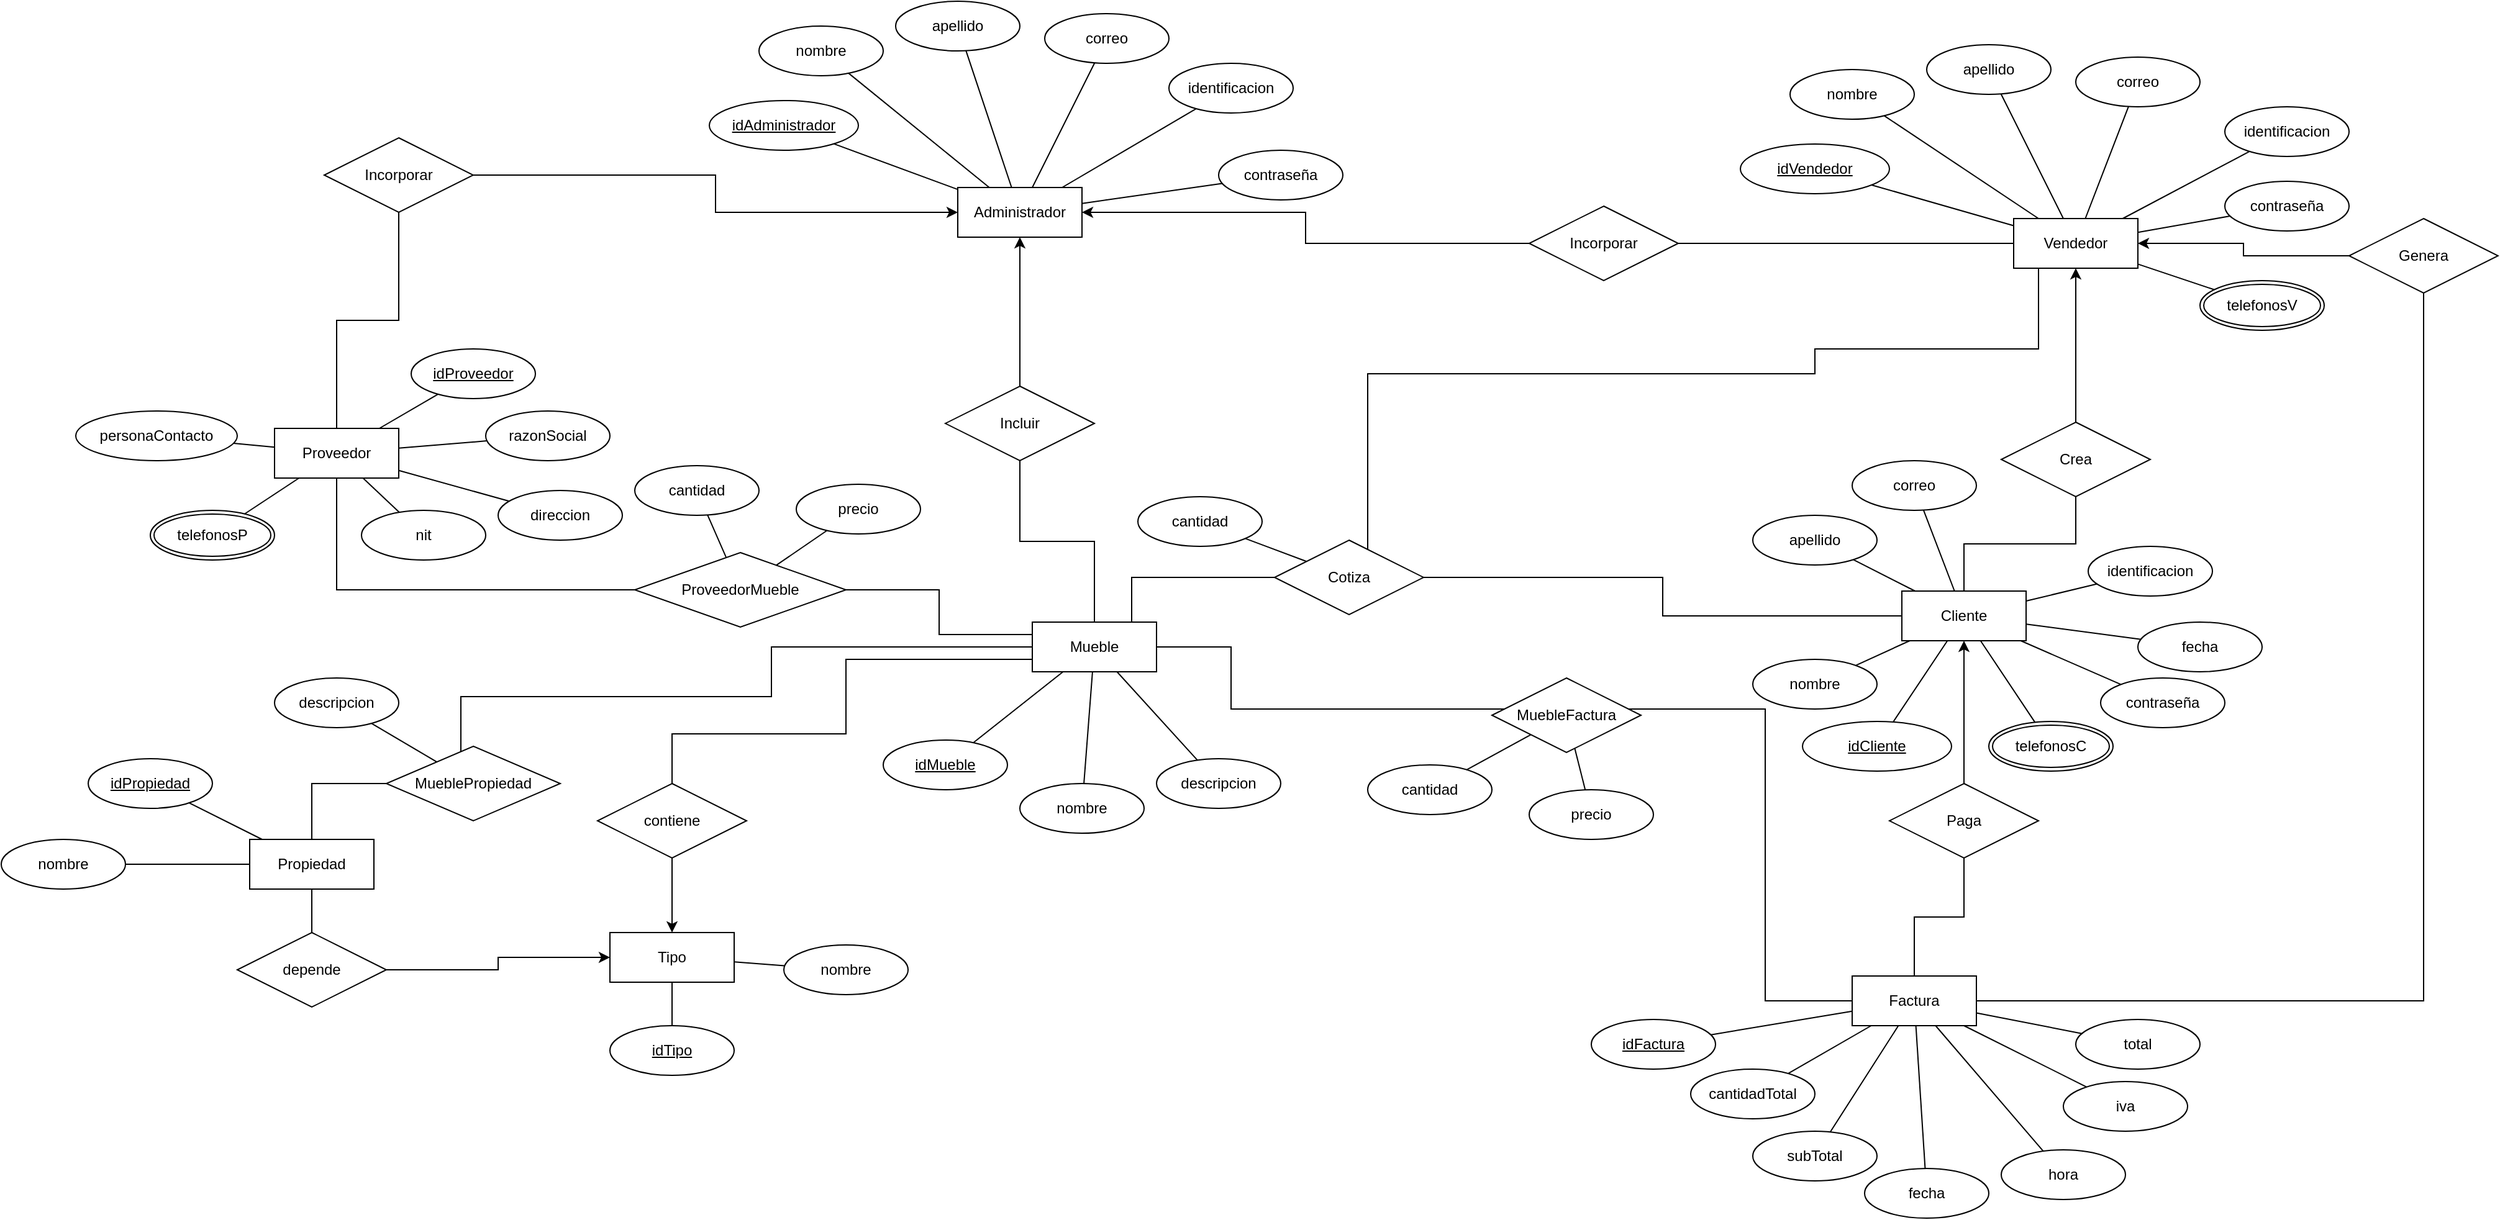 <mxfile version="25.0.1">
  <diagram name="Página-1" id="JgfcoHkllbrlLaRTd0Cl">
    <mxGraphModel dx="2205" dy="1508" grid="1" gridSize="10" guides="1" tooltips="1" connect="1" arrows="1" fold="1" page="1" pageScale="1" pageWidth="1100" pageHeight="850" math="0" shadow="0">
      <root>
        <mxCell id="0" />
        <mxCell id="1" parent="0" />
        <mxCell id="_KpGgJKSNvv7z9f8apKj-1" value="Proveedor" style="whiteSpace=wrap;html=1;align=center;" parent="1" vertex="1">
          <mxGeometry x="-820" y="-466" width="100" height="40" as="geometry" />
        </mxCell>
        <mxCell id="_KpGgJKSNvv7z9f8apKj-11" style="edgeStyle=orthogonalEdgeStyle;rounded=0;orthogonalLoop=1;jettySize=auto;html=1;" parent="1" source="_KpGgJKSNvv7z9f8apKj-2" target="_KpGgJKSNvv7z9f8apKj-5" edge="1">
          <mxGeometry relative="1" as="geometry" />
        </mxCell>
        <mxCell id="_KpGgJKSNvv7z9f8apKj-2" value="Incluir" style="shape=rhombus;perimeter=rhombusPerimeter;whiteSpace=wrap;html=1;align=center;" parent="1" vertex="1">
          <mxGeometry x="-280" y="-500" width="120" height="60" as="geometry" />
        </mxCell>
        <mxCell id="_KpGgJKSNvv7z9f8apKj-10" style="edgeStyle=orthogonalEdgeStyle;rounded=0;orthogonalLoop=1;jettySize=auto;html=1;endArrow=none;endFill=0;" parent="1" source="_KpGgJKSNvv7z9f8apKj-3" target="_KpGgJKSNvv7z9f8apKj-2" edge="1">
          <mxGeometry relative="1" as="geometry" />
        </mxCell>
        <mxCell id="_KpGgJKSNvv7z9f8apKj-13" style="edgeStyle=orthogonalEdgeStyle;rounded=0;orthogonalLoop=1;jettySize=auto;html=1;endArrow=none;endFill=0;" parent="1" source="_KpGgJKSNvv7z9f8apKj-3" target="_KpGgJKSNvv7z9f8apKj-6" edge="1">
          <mxGeometry relative="1" as="geometry">
            <Array as="points">
              <mxPoint x="-420" y="-290" />
              <mxPoint x="-420" y="-250" />
              <mxPoint x="-670" y="-250" />
            </Array>
          </mxGeometry>
        </mxCell>
        <mxCell id="_KpGgJKSNvv7z9f8apKj-17" style="edgeStyle=orthogonalEdgeStyle;rounded=0;orthogonalLoop=1;jettySize=auto;html=1;endArrow=none;endFill=0;" parent="1" source="_KpGgJKSNvv7z9f8apKj-3" target="_KpGgJKSNvv7z9f8apKj-16" edge="1">
          <mxGeometry relative="1" as="geometry">
            <Array as="points">
              <mxPoint x="-50" y="-290" />
              <mxPoint x="-50" y="-240" />
            </Array>
          </mxGeometry>
        </mxCell>
        <mxCell id="_KpGgJKSNvv7z9f8apKj-30" style="edgeStyle=orthogonalEdgeStyle;rounded=0;orthogonalLoop=1;jettySize=auto;html=1;endArrow=none;endFill=0;" parent="1" source="_KpGgJKSNvv7z9f8apKj-3" target="_KpGgJKSNvv7z9f8apKj-29" edge="1">
          <mxGeometry relative="1" as="geometry">
            <Array as="points">
              <mxPoint x="-130" y="-346" />
            </Array>
          </mxGeometry>
        </mxCell>
        <mxCell id="_KpGgJKSNvv7z9f8apKj-48" style="edgeStyle=orthogonalEdgeStyle;rounded=0;orthogonalLoop=1;jettySize=auto;html=1;entryX=0.5;entryY=0;entryDx=0;entryDy=0;startArrow=none;startFill=0;endArrow=none;endFill=0;" parent="1" source="_KpGgJKSNvv7z9f8apKj-3" target="_KpGgJKSNvv7z9f8apKj-46" edge="1">
          <mxGeometry relative="1" as="geometry">
            <Array as="points">
              <mxPoint x="-360" y="-280" />
              <mxPoint x="-360" y="-220" />
              <mxPoint x="-500" y="-220" />
            </Array>
          </mxGeometry>
        </mxCell>
        <mxCell id="_KpGgJKSNvv7z9f8apKj-3" value="Mueble" style="whiteSpace=wrap;html=1;align=center;" parent="1" vertex="1">
          <mxGeometry x="-210" y="-310" width="100" height="40" as="geometry" />
        </mxCell>
        <mxCell id="_KpGgJKSNvv7z9f8apKj-8" style="edgeStyle=orthogonalEdgeStyle;rounded=0;orthogonalLoop=1;jettySize=auto;html=1;endArrow=none;endFill=0;" parent="1" source="_KpGgJKSNvv7z9f8apKj-4" target="_KpGgJKSNvv7z9f8apKj-1" edge="1">
          <mxGeometry relative="1" as="geometry" />
        </mxCell>
        <mxCell id="_KpGgJKSNvv7z9f8apKj-9" style="edgeStyle=orthogonalEdgeStyle;rounded=0;orthogonalLoop=1;jettySize=auto;html=1;endArrow=none;endFill=0;" parent="1" source="_KpGgJKSNvv7z9f8apKj-4" target="_KpGgJKSNvv7z9f8apKj-3" edge="1">
          <mxGeometry relative="1" as="geometry">
            <Array as="points">
              <mxPoint x="-285" y="-336" />
              <mxPoint x="-285" y="-300" />
            </Array>
          </mxGeometry>
        </mxCell>
        <mxCell id="_KpGgJKSNvv7z9f8apKj-4" value="ProveedorMueble" style="shape=rhombus;perimeter=rhombusPerimeter;whiteSpace=wrap;html=1;align=center;" parent="1" vertex="1">
          <mxGeometry x="-530" y="-366" width="170" height="60" as="geometry" />
        </mxCell>
        <mxCell id="_KpGgJKSNvv7z9f8apKj-24" style="edgeStyle=orthogonalEdgeStyle;rounded=0;orthogonalLoop=1;jettySize=auto;html=1;endArrow=none;endFill=0;startArrow=classic;startFill=1;" parent="1" source="_KpGgJKSNvv7z9f8apKj-5" target="_KpGgJKSNvv7z9f8apKj-23" edge="1">
          <mxGeometry relative="1" as="geometry" />
        </mxCell>
        <mxCell id="_KpGgJKSNvv7z9f8apKj-27" style="edgeStyle=orthogonalEdgeStyle;rounded=0;orthogonalLoop=1;jettySize=auto;html=1;endArrow=none;endFill=0;startArrow=classic;startFill=1;" parent="1" source="_KpGgJKSNvv7z9f8apKj-5" target="_KpGgJKSNvv7z9f8apKj-26" edge="1">
          <mxGeometry relative="1" as="geometry" />
        </mxCell>
        <mxCell id="_KpGgJKSNvv7z9f8apKj-5" value="Administrador" style="whiteSpace=wrap;html=1;align=center;" parent="1" vertex="1">
          <mxGeometry x="-270" y="-660" width="100" height="40" as="geometry" />
        </mxCell>
        <mxCell id="_KpGgJKSNvv7z9f8apKj-14" style="edgeStyle=orthogonalEdgeStyle;rounded=0;orthogonalLoop=1;jettySize=auto;html=1;endArrow=none;endFill=0;" parent="1" source="_KpGgJKSNvv7z9f8apKj-6" target="_KpGgJKSNvv7z9f8apKj-7" edge="1">
          <mxGeometry relative="1" as="geometry" />
        </mxCell>
        <mxCell id="_KpGgJKSNvv7z9f8apKj-6" value="MueblePropiedad" style="shape=rhombus;perimeter=rhombusPerimeter;whiteSpace=wrap;html=1;align=center;" parent="1" vertex="1">
          <mxGeometry x="-730" y="-210" width="140" height="60" as="geometry" />
        </mxCell>
        <mxCell id="_KpGgJKSNvv7z9f8apKj-51" style="edgeStyle=orthogonalEdgeStyle;rounded=0;orthogonalLoop=1;jettySize=auto;html=1;endArrow=none;endFill=0;" parent="1" source="_KpGgJKSNvv7z9f8apKj-7" target="_KpGgJKSNvv7z9f8apKj-50" edge="1">
          <mxGeometry relative="1" as="geometry" />
        </mxCell>
        <mxCell id="_KpGgJKSNvv7z9f8apKj-7" value="Propiedad" style="whiteSpace=wrap;html=1;align=center;" parent="1" vertex="1">
          <mxGeometry x="-840" y="-135" width="100" height="40" as="geometry" />
        </mxCell>
        <mxCell id="_KpGgJKSNvv7z9f8apKj-18" style="edgeStyle=orthogonalEdgeStyle;rounded=0;orthogonalLoop=1;jettySize=auto;html=1;endArrow=none;endFill=0;" parent="1" source="_KpGgJKSNvv7z9f8apKj-15" target="_KpGgJKSNvv7z9f8apKj-16" edge="1">
          <mxGeometry relative="1" as="geometry">
            <Array as="points">
              <mxPoint x="380" y="-5" />
              <mxPoint x="380" y="-240" />
            </Array>
          </mxGeometry>
        </mxCell>
        <mxCell id="_KpGgJKSNvv7z9f8apKj-36" style="edgeStyle=orthogonalEdgeStyle;rounded=0;orthogonalLoop=1;jettySize=auto;html=1;endArrow=none;endFill=0;" parent="1" source="_KpGgJKSNvv7z9f8apKj-15" target="_KpGgJKSNvv7z9f8apKj-32" edge="1">
          <mxGeometry relative="1" as="geometry" />
        </mxCell>
        <mxCell id="_KpGgJKSNvv7z9f8apKj-44" style="edgeStyle=orthogonalEdgeStyle;rounded=0;orthogonalLoop=1;jettySize=auto;html=1;endArrow=none;endFill=0;" parent="1" source="_KpGgJKSNvv7z9f8apKj-15" target="_KpGgJKSNvv7z9f8apKj-43" edge="1">
          <mxGeometry relative="1" as="geometry">
            <Array as="points" />
          </mxGeometry>
        </mxCell>
        <mxCell id="_KpGgJKSNvv7z9f8apKj-15" value="Factura" style="whiteSpace=wrap;html=1;align=center;" parent="1" vertex="1">
          <mxGeometry x="450" y="-25" width="100" height="40" as="geometry" />
        </mxCell>
        <mxCell id="_KpGgJKSNvv7z9f8apKj-16" value="MuebleFactura" style="shape=rhombus;perimeter=rhombusPerimeter;whiteSpace=wrap;html=1;align=center;" parent="1" vertex="1">
          <mxGeometry x="160" y="-265" width="120" height="60" as="geometry" />
        </mxCell>
        <mxCell id="_KpGgJKSNvv7z9f8apKj-31" style="edgeStyle=orthogonalEdgeStyle;rounded=0;orthogonalLoop=1;jettySize=auto;html=1;endArrow=none;endFill=0;" parent="1" source="_KpGgJKSNvv7z9f8apKj-20" target="_KpGgJKSNvv7z9f8apKj-29" edge="1">
          <mxGeometry relative="1" as="geometry">
            <Array as="points">
              <mxPoint x="600" y="-530" />
              <mxPoint x="420" y="-530" />
              <mxPoint x="420" y="-510" />
              <mxPoint x="60" y="-510" />
            </Array>
          </mxGeometry>
        </mxCell>
        <mxCell id="_KpGgJKSNvv7z9f8apKj-20" value="Vendedor" style="whiteSpace=wrap;html=1;align=center;" parent="1" vertex="1">
          <mxGeometry x="580" y="-635" width="100" height="40" as="geometry" />
        </mxCell>
        <mxCell id="_KpGgJKSNvv7z9f8apKj-25" style="edgeStyle=orthogonalEdgeStyle;rounded=0;orthogonalLoop=1;jettySize=auto;html=1;endArrow=none;endFill=0;" parent="1" source="_KpGgJKSNvv7z9f8apKj-23" target="_KpGgJKSNvv7z9f8apKj-20" edge="1">
          <mxGeometry relative="1" as="geometry" />
        </mxCell>
        <mxCell id="_KpGgJKSNvv7z9f8apKj-23" value="Incorporar" style="shape=rhombus;perimeter=rhombusPerimeter;whiteSpace=wrap;html=1;align=center;" parent="1" vertex="1">
          <mxGeometry x="190" y="-645" width="120" height="60" as="geometry" />
        </mxCell>
        <mxCell id="_KpGgJKSNvv7z9f8apKj-28" style="edgeStyle=orthogonalEdgeStyle;rounded=0;orthogonalLoop=1;jettySize=auto;html=1;endArrow=none;endFill=0;" parent="1" source="_KpGgJKSNvv7z9f8apKj-26" target="_KpGgJKSNvv7z9f8apKj-1" edge="1">
          <mxGeometry relative="1" as="geometry" />
        </mxCell>
        <mxCell id="_KpGgJKSNvv7z9f8apKj-26" value="Incorporar" style="shape=rhombus;perimeter=rhombusPerimeter;whiteSpace=wrap;html=1;align=center;" parent="1" vertex="1">
          <mxGeometry x="-780" y="-700" width="120" height="60" as="geometry" />
        </mxCell>
        <mxCell id="_KpGgJKSNvv7z9f8apKj-29" value="Cotiza" style="shape=rhombus;perimeter=rhombusPerimeter;whiteSpace=wrap;html=1;align=center;" parent="1" vertex="1">
          <mxGeometry x="-15" y="-376" width="120" height="60" as="geometry" />
        </mxCell>
        <mxCell id="_KpGgJKSNvv7z9f8apKj-37" style="edgeStyle=orthogonalEdgeStyle;rounded=0;orthogonalLoop=1;jettySize=auto;html=1;entryX=1;entryY=0.5;entryDx=0;entryDy=0;" parent="1" source="_KpGgJKSNvv7z9f8apKj-32" target="_KpGgJKSNvv7z9f8apKj-20" edge="1">
          <mxGeometry relative="1" as="geometry" />
        </mxCell>
        <mxCell id="_KpGgJKSNvv7z9f8apKj-32" value="Genera" style="shape=rhombus;perimeter=rhombusPerimeter;whiteSpace=wrap;html=1;align=center;" parent="1" vertex="1">
          <mxGeometry x="850" y="-635" width="120" height="60" as="geometry" />
        </mxCell>
        <mxCell id="_KpGgJKSNvv7z9f8apKj-41" style="edgeStyle=orthogonalEdgeStyle;rounded=0;orthogonalLoop=1;jettySize=auto;html=1;endArrow=none;endFill=0;" parent="1" source="_KpGgJKSNvv7z9f8apKj-39" target="_KpGgJKSNvv7z9f8apKj-29" edge="1">
          <mxGeometry relative="1" as="geometry" />
        </mxCell>
        <mxCell id="JJ8YhjsWPTSIbALbQLkV-4" style="edgeStyle=orthogonalEdgeStyle;rounded=0;orthogonalLoop=1;jettySize=auto;html=1;endArrow=none;endFill=0;" parent="1" source="_KpGgJKSNvv7z9f8apKj-39" target="JJ8YhjsWPTSIbALbQLkV-3" edge="1">
          <mxGeometry relative="1" as="geometry" />
        </mxCell>
        <mxCell id="_KpGgJKSNvv7z9f8apKj-39" value="Cliente" style="whiteSpace=wrap;html=1;align=center;" parent="1" vertex="1">
          <mxGeometry x="490" y="-335" width="100" height="40" as="geometry" />
        </mxCell>
        <mxCell id="_KpGgJKSNvv7z9f8apKj-45" style="edgeStyle=orthogonalEdgeStyle;rounded=0;orthogonalLoop=1;jettySize=auto;html=1;" parent="1" source="_KpGgJKSNvv7z9f8apKj-43" target="_KpGgJKSNvv7z9f8apKj-39" edge="1">
          <mxGeometry relative="1" as="geometry" />
        </mxCell>
        <mxCell id="_KpGgJKSNvv7z9f8apKj-43" value="Paga" style="shape=rhombus;perimeter=rhombusPerimeter;whiteSpace=wrap;html=1;align=center;" parent="1" vertex="1">
          <mxGeometry x="480" y="-180" width="120" height="60" as="geometry" />
        </mxCell>
        <mxCell id="_KpGgJKSNvv7z9f8apKj-49" style="edgeStyle=orthogonalEdgeStyle;rounded=0;orthogonalLoop=1;jettySize=auto;html=1;endArrow=classic;endFill=1;startArrow=none;startFill=0;" parent="1" source="_KpGgJKSNvv7z9f8apKj-46" target="_KpGgJKSNvv7z9f8apKj-47" edge="1">
          <mxGeometry relative="1" as="geometry" />
        </mxCell>
        <mxCell id="_KpGgJKSNvv7z9f8apKj-46" value="contiene" style="shape=rhombus;perimeter=rhombusPerimeter;whiteSpace=wrap;html=1;align=center;" parent="1" vertex="1">
          <mxGeometry x="-560" y="-180" width="120" height="60" as="geometry" />
        </mxCell>
        <mxCell id="_KpGgJKSNvv7z9f8apKj-47" value="Tipo" style="whiteSpace=wrap;html=1;align=center;" parent="1" vertex="1">
          <mxGeometry x="-550" y="-60" width="100" height="40" as="geometry" />
        </mxCell>
        <mxCell id="_KpGgJKSNvv7z9f8apKj-52" style="edgeStyle=orthogonalEdgeStyle;rounded=0;orthogonalLoop=1;jettySize=auto;html=1;" parent="1" source="_KpGgJKSNvv7z9f8apKj-50" target="_KpGgJKSNvv7z9f8apKj-47" edge="1">
          <mxGeometry relative="1" as="geometry" />
        </mxCell>
        <mxCell id="_KpGgJKSNvv7z9f8apKj-50" value="depende" style="shape=rhombus;perimeter=rhombusPerimeter;whiteSpace=wrap;html=1;align=center;" parent="1" vertex="1">
          <mxGeometry x="-850" y="-60" width="120" height="60" as="geometry" />
        </mxCell>
        <mxCell id="_KpGgJKSNvv7z9f8apKj-62" value="personaContacto" style="ellipse;whiteSpace=wrap;html=1;align=center;" parent="1" vertex="1">
          <mxGeometry x="-980" y="-480" width="130" height="40" as="geometry" />
        </mxCell>
        <mxCell id="_KpGgJKSNvv7z9f8apKj-69" value="idProveedor" style="ellipse;whiteSpace=wrap;html=1;align=center;fontStyle=4;" parent="1" vertex="1">
          <mxGeometry x="-710" y="-530" width="100" height="40" as="geometry" />
        </mxCell>
        <mxCell id="_KpGgJKSNvv7z9f8apKj-70" value="" style="endArrow=none;html=1;rounded=0;" parent="1" source="_KpGgJKSNvv7z9f8apKj-1" target="_KpGgJKSNvv7z9f8apKj-69" edge="1">
          <mxGeometry relative="1" as="geometry">
            <mxPoint x="-1068" y="-501" as="sourcePoint" />
            <mxPoint x="-1111" y="-456" as="targetPoint" />
          </mxGeometry>
        </mxCell>
        <mxCell id="_KpGgJKSNvv7z9f8apKj-71" value="razonSocial" style="ellipse;whiteSpace=wrap;html=1;align=center;" parent="1" vertex="1">
          <mxGeometry x="-650" y="-480" width="100" height="40" as="geometry" />
        </mxCell>
        <mxCell id="_KpGgJKSNvv7z9f8apKj-72" value="" style="endArrow=none;html=1;rounded=0;" parent="1" source="_KpGgJKSNvv7z9f8apKj-1" target="_KpGgJKSNvv7z9f8apKj-71" edge="1">
          <mxGeometry relative="1" as="geometry">
            <mxPoint x="-726" y="-456" as="sourcePoint" />
            <mxPoint x="-678" y="-484" as="targetPoint" />
          </mxGeometry>
        </mxCell>
        <mxCell id="_KpGgJKSNvv7z9f8apKj-73" value="&lt;div&gt;nit&lt;/div&gt;" style="ellipse;whiteSpace=wrap;html=1;align=center;" parent="1" vertex="1">
          <mxGeometry x="-750" y="-400" width="100" height="40" as="geometry" />
        </mxCell>
        <mxCell id="_KpGgJKSNvv7z9f8apKj-74" value="" style="endArrow=none;html=1;rounded=0;" parent="1" source="_KpGgJKSNvv7z9f8apKj-1" target="_KpGgJKSNvv7z9f8apKj-73" edge="1">
          <mxGeometry relative="1" as="geometry">
            <mxPoint x="-710" y="-440" as="sourcePoint" />
            <mxPoint x="-639" y="-446" as="targetPoint" />
          </mxGeometry>
        </mxCell>
        <mxCell id="_KpGgJKSNvv7z9f8apKj-75" value="direccion" style="ellipse;whiteSpace=wrap;html=1;align=center;" parent="1" vertex="1">
          <mxGeometry x="-640" y="-416" width="100" height="40" as="geometry" />
        </mxCell>
        <mxCell id="_KpGgJKSNvv7z9f8apKj-76" value="" style="endArrow=none;html=1;rounded=0;" parent="1" source="_KpGgJKSNvv7z9f8apKj-1" target="_KpGgJKSNvv7z9f8apKj-75" edge="1">
          <mxGeometry relative="1" as="geometry">
            <mxPoint x="-710" y="-440" as="sourcePoint" />
            <mxPoint x="-639" y="-446" as="targetPoint" />
          </mxGeometry>
        </mxCell>
        <mxCell id="_KpGgJKSNvv7z9f8apKj-78" value="" style="endArrow=none;html=1;rounded=0;" parent="1" source="_KpGgJKSNvv7z9f8apKj-1" target="JJ8YhjsWPTSIbALbQLkV-11" edge="1">
          <mxGeometry relative="1" as="geometry">
            <mxPoint x="-809" y="-416" as="sourcePoint" />
            <mxPoint x="-845.567" y="-398.396" as="targetPoint" />
          </mxGeometry>
        </mxCell>
        <mxCell id="_KpGgJKSNvv7z9f8apKj-80" value="idAdministrador" style="ellipse;whiteSpace=wrap;html=1;align=center;fontStyle=4;" parent="1" vertex="1">
          <mxGeometry x="-470" y="-730" width="120" height="40" as="geometry" />
        </mxCell>
        <mxCell id="_KpGgJKSNvv7z9f8apKj-81" value="" style="endArrow=none;html=1;rounded=0;" parent="1" source="_KpGgJKSNvv7z9f8apKj-5" target="_KpGgJKSNvv7z9f8apKj-80" edge="1">
          <mxGeometry relative="1" as="geometry">
            <mxPoint x="-210" y="-682" as="sourcePoint" />
            <mxPoint x="-162" y="-710" as="targetPoint" />
          </mxGeometry>
        </mxCell>
        <mxCell id="_KpGgJKSNvv7z9f8apKj-82" value="&lt;div&gt;nombre&lt;/div&gt;" style="ellipse;whiteSpace=wrap;html=1;align=center;" parent="1" vertex="1">
          <mxGeometry x="-430" y="-790" width="100" height="40" as="geometry" />
        </mxCell>
        <mxCell id="_KpGgJKSNvv7z9f8apKj-83" value="apellido" style="ellipse;whiteSpace=wrap;html=1;align=center;" parent="1" vertex="1">
          <mxGeometry x="-320" y="-810" width="100" height="40" as="geometry" />
        </mxCell>
        <mxCell id="_KpGgJKSNvv7z9f8apKj-84" value="correo" style="ellipse;whiteSpace=wrap;html=1;align=center;" parent="1" vertex="1">
          <mxGeometry x="-200" y="-800" width="100" height="40" as="geometry" />
        </mxCell>
        <mxCell id="_KpGgJKSNvv7z9f8apKj-85" value="contraseña" style="ellipse;whiteSpace=wrap;html=1;align=center;" parent="1" vertex="1">
          <mxGeometry x="-60" y="-690" width="100" height="40" as="geometry" />
        </mxCell>
        <mxCell id="_KpGgJKSNvv7z9f8apKj-86" value="" style="endArrow=none;html=1;rounded=0;" parent="1" source="_KpGgJKSNvv7z9f8apKj-5" target="_KpGgJKSNvv7z9f8apKj-82" edge="1">
          <mxGeometry relative="1" as="geometry">
            <mxPoint x="-260" y="-643" as="sourcePoint" />
            <mxPoint x="-313" y="-658" as="targetPoint" />
          </mxGeometry>
        </mxCell>
        <mxCell id="_KpGgJKSNvv7z9f8apKj-87" value="" style="endArrow=none;html=1;rounded=0;" parent="1" source="_KpGgJKSNvv7z9f8apKj-5" target="_KpGgJKSNvv7z9f8apKj-83" edge="1">
          <mxGeometry relative="1" as="geometry">
            <mxPoint x="-234" y="-650" as="sourcePoint" />
            <mxPoint x="-308" y="-712" as="targetPoint" />
          </mxGeometry>
        </mxCell>
        <mxCell id="_KpGgJKSNvv7z9f8apKj-88" value="" style="endArrow=none;html=1;rounded=0;" parent="1" source="_KpGgJKSNvv7z9f8apKj-5" target="_KpGgJKSNvv7z9f8apKj-84" edge="1">
          <mxGeometry relative="1" as="geometry">
            <mxPoint x="-212" y="-650" as="sourcePoint" />
            <mxPoint x="-218" y="-730" as="targetPoint" />
          </mxGeometry>
        </mxCell>
        <mxCell id="_KpGgJKSNvv7z9f8apKj-89" value="" style="endArrow=none;html=1;rounded=0;" parent="1" source="_KpGgJKSNvv7z9f8apKj-5" target="_KpGgJKSNvv7z9f8apKj-85" edge="1">
          <mxGeometry relative="1" as="geometry">
            <mxPoint x="-190" y="-650" as="sourcePoint" />
            <mxPoint x="-119" y="-721" as="targetPoint" />
          </mxGeometry>
        </mxCell>
        <mxCell id="_KpGgJKSNvv7z9f8apKj-96" value="idVendedor" style="ellipse;whiteSpace=wrap;html=1;align=center;fontStyle=4;" parent="1" vertex="1">
          <mxGeometry x="360" y="-695" width="120" height="40" as="geometry" />
        </mxCell>
        <mxCell id="_KpGgJKSNvv7z9f8apKj-97" value="&lt;div&gt;nombre&lt;/div&gt;" style="ellipse;whiteSpace=wrap;html=1;align=center;" parent="1" vertex="1">
          <mxGeometry x="400" y="-755" width="100" height="40" as="geometry" />
        </mxCell>
        <mxCell id="_KpGgJKSNvv7z9f8apKj-98" value="apellido" style="ellipse;whiteSpace=wrap;html=1;align=center;" parent="1" vertex="1">
          <mxGeometry x="510" y="-775" width="100" height="40" as="geometry" />
        </mxCell>
        <mxCell id="_KpGgJKSNvv7z9f8apKj-99" value="correo" style="ellipse;whiteSpace=wrap;html=1;align=center;" parent="1" vertex="1">
          <mxGeometry x="630" y="-765" width="100" height="40" as="geometry" />
        </mxCell>
        <mxCell id="_KpGgJKSNvv7z9f8apKj-100" value="contraseña" style="ellipse;whiteSpace=wrap;html=1;align=center;" parent="1" vertex="1">
          <mxGeometry x="750" y="-665" width="100" height="40" as="geometry" />
        </mxCell>
        <mxCell id="_KpGgJKSNvv7z9f8apKj-102" value="" style="endArrow=none;html=1;rounded=0;" parent="1" source="_KpGgJKSNvv7z9f8apKj-96" target="_KpGgJKSNvv7z9f8apKj-20" edge="1">
          <mxGeometry relative="1" as="geometry">
            <mxPoint x="-160" y="-642" as="sourcePoint" />
            <mxPoint x="-92" y="-659" as="targetPoint" />
          </mxGeometry>
        </mxCell>
        <mxCell id="_KpGgJKSNvv7z9f8apKj-103" value="" style="endArrow=none;html=1;rounded=0;" parent="1" source="_KpGgJKSNvv7z9f8apKj-97" target="_KpGgJKSNvv7z9f8apKj-20" edge="1">
          <mxGeometry relative="1" as="geometry">
            <mxPoint x="310" y="-645" as="sourcePoint" />
            <mxPoint x="380" y="-619" as="targetPoint" />
          </mxGeometry>
        </mxCell>
        <mxCell id="_KpGgJKSNvv7z9f8apKj-104" value="" style="endArrow=none;html=1;rounded=0;" parent="1" source="_KpGgJKSNvv7z9f8apKj-98" target="_KpGgJKSNvv7z9f8apKj-20" edge="1">
          <mxGeometry relative="1" as="geometry">
            <mxPoint x="320" y="-702" as="sourcePoint" />
            <mxPoint x="408" y="-620" as="targetPoint" />
          </mxGeometry>
        </mxCell>
        <mxCell id="_KpGgJKSNvv7z9f8apKj-105" value="" style="endArrow=none;html=1;rounded=0;" parent="1" source="_KpGgJKSNvv7z9f8apKj-99" target="_KpGgJKSNvv7z9f8apKj-20" edge="1">
          <mxGeometry relative="1" as="geometry">
            <mxPoint x="413" y="-720" as="sourcePoint" />
            <mxPoint x="427" y="-620" as="targetPoint" />
          </mxGeometry>
        </mxCell>
        <mxCell id="_KpGgJKSNvv7z9f8apKj-106" value="" style="endArrow=none;html=1;rounded=0;" parent="1" source="_KpGgJKSNvv7z9f8apKj-100" target="_KpGgJKSNvv7z9f8apKj-20" edge="1">
          <mxGeometry relative="1" as="geometry">
            <mxPoint x="515" y="-711" as="sourcePoint" />
            <mxPoint x="445" y="-620" as="targetPoint" />
          </mxGeometry>
        </mxCell>
        <mxCell id="_KpGgJKSNvv7z9f8apKj-107" value="" style="endArrow=none;html=1;rounded=0;" parent="1" source="JJ8YhjsWPTSIbALbQLkV-9" target="_KpGgJKSNvv7z9f8apKj-20" edge="1">
          <mxGeometry relative="1" as="geometry">
            <mxPoint x="740.386" y="-572.024" as="sourcePoint" />
            <mxPoint x="480" y="-620" as="targetPoint" />
          </mxGeometry>
        </mxCell>
        <mxCell id="_KpGgJKSNvv7z9f8apKj-108" value="identificacion" style="ellipse;whiteSpace=wrap;html=1;align=center;" parent="1" vertex="1">
          <mxGeometry x="-100" y="-760" width="100" height="40" as="geometry" />
        </mxCell>
        <mxCell id="_KpGgJKSNvv7z9f8apKj-109" value="" style="endArrow=none;html=1;rounded=0;" parent="1" source="_KpGgJKSNvv7z9f8apKj-5" target="_KpGgJKSNvv7z9f8apKj-108" edge="1">
          <mxGeometry relative="1" as="geometry">
            <mxPoint x="-160" y="-637" as="sourcePoint" />
            <mxPoint x="-47" y="-653" as="targetPoint" />
          </mxGeometry>
        </mxCell>
        <mxCell id="_KpGgJKSNvv7z9f8apKj-110" value="identificacion" style="ellipse;whiteSpace=wrap;html=1;align=center;" parent="1" vertex="1">
          <mxGeometry x="750" y="-725" width="100" height="40" as="geometry" />
        </mxCell>
        <mxCell id="_KpGgJKSNvv7z9f8apKj-111" value="" style="endArrow=none;html=1;rounded=0;" parent="1" source="_KpGgJKSNvv7z9f8apKj-110" target="_KpGgJKSNvv7z9f8apKj-20" edge="1">
          <mxGeometry relative="1" as="geometry">
            <mxPoint x="472" y="-710" as="sourcePoint" />
            <mxPoint x="438" y="-620" as="targetPoint" />
          </mxGeometry>
        </mxCell>
        <mxCell id="_KpGgJKSNvv7z9f8apKj-112" value="idPropiedad" style="ellipse;whiteSpace=wrap;html=1;align=center;fontStyle=4;" parent="1" vertex="1">
          <mxGeometry x="-970" y="-200" width="100" height="40" as="geometry" />
        </mxCell>
        <mxCell id="_KpGgJKSNvv7z9f8apKj-113" value="nombre" style="ellipse;whiteSpace=wrap;html=1;align=center;" parent="1" vertex="1">
          <mxGeometry x="-1040" y="-135" width="100" height="40" as="geometry" />
        </mxCell>
        <mxCell id="_KpGgJKSNvv7z9f8apKj-114" value="descripcion" style="ellipse;whiteSpace=wrap;html=1;align=center;" parent="1" vertex="1">
          <mxGeometry x="-820" y="-265" width="100" height="40" as="geometry" />
        </mxCell>
        <mxCell id="_KpGgJKSNvv7z9f8apKj-115" value="" style="endArrow=none;html=1;rounded=0;" parent="1" source="_KpGgJKSNvv7z9f8apKj-112" target="_KpGgJKSNvv7z9f8apKj-7" edge="1">
          <mxGeometry relative="1" as="geometry">
            <mxPoint x="-739" y="-416" as="sourcePoint" />
            <mxPoint x="-710" y="-388" as="targetPoint" />
          </mxGeometry>
        </mxCell>
        <mxCell id="_KpGgJKSNvv7z9f8apKj-116" value="" style="endArrow=none;html=1;rounded=0;" parent="1" source="_KpGgJKSNvv7z9f8apKj-113" target="_KpGgJKSNvv7z9f8apKj-7" edge="1">
          <mxGeometry relative="1" as="geometry">
            <mxPoint x="-636" y="-168" as="sourcePoint" />
            <mxPoint x="-598" y="-140" as="targetPoint" />
          </mxGeometry>
        </mxCell>
        <mxCell id="_KpGgJKSNvv7z9f8apKj-117" value="" style="endArrow=none;html=1;rounded=0;" parent="1" source="_KpGgJKSNvv7z9f8apKj-114" target="_KpGgJKSNvv7z9f8apKj-6" edge="1">
          <mxGeometry relative="1" as="geometry">
            <mxPoint x="-680" y="-120" as="sourcePoint" />
            <mxPoint x="-620" y="-120" as="targetPoint" />
          </mxGeometry>
        </mxCell>
        <mxCell id="_KpGgJKSNvv7z9f8apKj-118" value="idTipo" style="ellipse;whiteSpace=wrap;html=1;align=center;fontStyle=4;" parent="1" vertex="1">
          <mxGeometry x="-550" y="15" width="100" height="40" as="geometry" />
        </mxCell>
        <mxCell id="_KpGgJKSNvv7z9f8apKj-119" value="nombre" style="ellipse;whiteSpace=wrap;html=1;align=center;" parent="1" vertex="1">
          <mxGeometry x="-410" y="-50" width="100" height="40" as="geometry" />
        </mxCell>
        <mxCell id="_KpGgJKSNvv7z9f8apKj-121" value="" style="endArrow=none;html=1;rounded=0;" parent="1" source="_KpGgJKSNvv7z9f8apKj-118" target="_KpGgJKSNvv7z9f8apKj-47" edge="1">
          <mxGeometry relative="1" as="geometry">
            <mxPoint x="-260" y="150" as="sourcePoint" />
            <mxPoint x="-100" y="150" as="targetPoint" />
          </mxGeometry>
        </mxCell>
        <mxCell id="_KpGgJKSNvv7z9f8apKj-122" value="" style="endArrow=none;html=1;rounded=0;" parent="1" source="_KpGgJKSNvv7z9f8apKj-119" target="_KpGgJKSNvv7z9f8apKj-47" edge="1">
          <mxGeometry relative="1" as="geometry">
            <mxPoint x="-254" y="151" as="sourcePoint" />
            <mxPoint x="-217" y="110" as="targetPoint" />
          </mxGeometry>
        </mxCell>
        <mxCell id="_KpGgJKSNvv7z9f8apKj-123" value="cantidad" style="ellipse;whiteSpace=wrap;html=1;align=center;" parent="1" vertex="1">
          <mxGeometry x="-125" y="-411" width="100" height="40" as="geometry" />
        </mxCell>
        <mxCell id="_KpGgJKSNvv7z9f8apKj-124" value="" style="endArrow=none;html=1;rounded=0;" parent="1" source="_KpGgJKSNvv7z9f8apKj-29" target="_KpGgJKSNvv7z9f8apKj-123" edge="1">
          <mxGeometry relative="1" as="geometry">
            <mxPoint x="10" y="-240" as="sourcePoint" />
            <mxPoint x="170" y="-240" as="targetPoint" />
          </mxGeometry>
        </mxCell>
        <mxCell id="_KpGgJKSNvv7z9f8apKj-125" value="idCliente" style="ellipse;whiteSpace=wrap;html=1;align=center;fontStyle=4;" parent="1" vertex="1">
          <mxGeometry x="410" y="-230" width="120" height="40" as="geometry" />
        </mxCell>
        <mxCell id="_KpGgJKSNvv7z9f8apKj-126" value="&lt;div&gt;nombre&lt;/div&gt;" style="ellipse;whiteSpace=wrap;html=1;align=center;" parent="1" vertex="1">
          <mxGeometry x="370" y="-280" width="100" height="40" as="geometry" />
        </mxCell>
        <mxCell id="_KpGgJKSNvv7z9f8apKj-127" value="apellido" style="ellipse;whiteSpace=wrap;html=1;align=center;" parent="1" vertex="1">
          <mxGeometry x="370" y="-396" width="100" height="40" as="geometry" />
        </mxCell>
        <mxCell id="_KpGgJKSNvv7z9f8apKj-128" value="correo" style="ellipse;whiteSpace=wrap;html=1;align=center;" parent="1" vertex="1">
          <mxGeometry x="450" y="-440" width="100" height="40" as="geometry" />
        </mxCell>
        <mxCell id="_KpGgJKSNvv7z9f8apKj-129" value="identificacion" style="ellipse;whiteSpace=wrap;html=1;align=center;" parent="1" vertex="1">
          <mxGeometry x="640" y="-371" width="100" height="40" as="geometry" />
        </mxCell>
        <mxCell id="_KpGgJKSNvv7z9f8apKj-130" value="contraseña" style="ellipse;whiteSpace=wrap;html=1;align=center;" parent="1" vertex="1">
          <mxGeometry x="650" y="-265" width="100" height="40" as="geometry" />
        </mxCell>
        <mxCell id="_KpGgJKSNvv7z9f8apKj-132" value="" style="endArrow=none;html=1;rounded=0;" parent="1" source="_KpGgJKSNvv7z9f8apKj-125" target="_KpGgJKSNvv7z9f8apKj-39" edge="1">
          <mxGeometry relative="1" as="geometry">
            <mxPoint x="270" y="-290" as="sourcePoint" />
            <mxPoint x="430" y="-290" as="targetPoint" />
          </mxGeometry>
        </mxCell>
        <mxCell id="_KpGgJKSNvv7z9f8apKj-133" value="" style="endArrow=none;html=1;rounded=0;" parent="1" source="_KpGgJKSNvv7z9f8apKj-126" target="_KpGgJKSNvv7z9f8apKj-39" edge="1">
          <mxGeometry relative="1" as="geometry">
            <mxPoint x="250" y="-353" as="sourcePoint" />
            <mxPoint x="306" y="-320" as="targetPoint" />
          </mxGeometry>
        </mxCell>
        <mxCell id="_KpGgJKSNvv7z9f8apKj-134" value="" style="endArrow=none;html=1;rounded=0;" parent="1" source="_KpGgJKSNvv7z9f8apKj-127" target="_KpGgJKSNvv7z9f8apKj-39" edge="1">
          <mxGeometry relative="1" as="geometry">
            <mxPoint x="298" y="-396" as="sourcePoint" />
            <mxPoint x="331" y="-320" as="targetPoint" />
          </mxGeometry>
        </mxCell>
        <mxCell id="_KpGgJKSNvv7z9f8apKj-135" value="" style="endArrow=none;html=1;rounded=0;" parent="1" source="_KpGgJKSNvv7z9f8apKj-128" target="_KpGgJKSNvv7z9f8apKj-39" edge="1">
          <mxGeometry relative="1" as="geometry">
            <mxPoint x="390" y="-396" as="sourcePoint" />
            <mxPoint x="350" y="-320" as="targetPoint" />
          </mxGeometry>
        </mxCell>
        <mxCell id="_KpGgJKSNvv7z9f8apKj-136" value="" style="endArrow=none;html=1;rounded=0;" parent="1" source="_KpGgJKSNvv7z9f8apKj-129" target="_KpGgJKSNvv7z9f8apKj-39" edge="1">
          <mxGeometry relative="1" as="geometry">
            <mxPoint x="459" y="-360" as="sourcePoint" />
            <mxPoint x="379" y="-320" as="targetPoint" />
          </mxGeometry>
        </mxCell>
        <mxCell id="_KpGgJKSNvv7z9f8apKj-137" value="" style="endArrow=none;html=1;rounded=0;" parent="1" source="JJ8YhjsWPTSIbALbQLkV-10" target="_KpGgJKSNvv7z9f8apKj-39" edge="1">
          <mxGeometry relative="1" as="geometry">
            <mxPoint x="603.515" y="-229.113" as="sourcePoint" />
            <mxPoint x="390" y="-305" as="targetPoint" />
          </mxGeometry>
        </mxCell>
        <mxCell id="_KpGgJKSNvv7z9f8apKj-138" value="" style="endArrow=none;html=1;rounded=0;" parent="1" source="_KpGgJKSNvv7z9f8apKj-130" target="_KpGgJKSNvv7z9f8apKj-39" edge="1">
          <mxGeometry relative="1" as="geometry">
            <mxPoint x="476" y="-263" as="sourcePoint" />
            <mxPoint x="390" y="-286" as="targetPoint" />
          </mxGeometry>
        </mxCell>
        <mxCell id="_KpGgJKSNvv7z9f8apKj-139" value="&lt;div&gt;nombre&lt;/div&gt;" style="ellipse;whiteSpace=wrap;html=1;align=center;" parent="1" vertex="1">
          <mxGeometry x="-220" y="-180" width="100" height="40" as="geometry" />
        </mxCell>
        <mxCell id="_KpGgJKSNvv7z9f8apKj-140" value="cantidad" style="ellipse;whiteSpace=wrap;html=1;align=center;" parent="1" vertex="1">
          <mxGeometry x="-530" y="-436" width="100" height="40" as="geometry" />
        </mxCell>
        <mxCell id="_KpGgJKSNvv7z9f8apKj-141" value="descripcion" style="ellipse;whiteSpace=wrap;html=1;align=center;" parent="1" vertex="1">
          <mxGeometry x="-110" y="-200" width="100" height="40" as="geometry" />
        </mxCell>
        <mxCell id="_KpGgJKSNvv7z9f8apKj-142" value="" style="endArrow=none;html=1;rounded=0;" parent="1" source="_KpGgJKSNvv7z9f8apKj-140" target="_KpGgJKSNvv7z9f8apKj-4" edge="1">
          <mxGeometry relative="1" as="geometry">
            <mxPoint x="-320" y="-320" as="sourcePoint" />
            <mxPoint x="-160" y="-320" as="targetPoint" />
          </mxGeometry>
        </mxCell>
        <mxCell id="_KpGgJKSNvv7z9f8apKj-143" value="precio" style="ellipse;whiteSpace=wrap;html=1;align=center;" parent="1" vertex="1">
          <mxGeometry x="-400" y="-421" width="100" height="40" as="geometry" />
        </mxCell>
        <mxCell id="_KpGgJKSNvv7z9f8apKj-144" value="" style="endArrow=none;html=1;rounded=0;" parent="1" source="_KpGgJKSNvv7z9f8apKj-143" target="_KpGgJKSNvv7z9f8apKj-4" edge="1">
          <mxGeometry relative="1" as="geometry">
            <mxPoint x="-442" y="-406" as="sourcePoint" />
            <mxPoint x="-420" y="-351" as="targetPoint" />
          </mxGeometry>
        </mxCell>
        <mxCell id="_KpGgJKSNvv7z9f8apKj-145" value="idMueble" style="ellipse;whiteSpace=wrap;html=1;align=center;fontStyle=4;" parent="1" vertex="1">
          <mxGeometry x="-330" y="-215" width="100" height="40" as="geometry" />
        </mxCell>
        <mxCell id="_KpGgJKSNvv7z9f8apKj-146" value="" style="endArrow=none;html=1;rounded=0;" parent="1" source="_KpGgJKSNvv7z9f8apKj-3" target="_KpGgJKSNvv7z9f8apKj-145" edge="1">
          <mxGeometry relative="1" as="geometry">
            <mxPoint x="-442" y="-406" as="sourcePoint" />
            <mxPoint x="-420" y="-351" as="targetPoint" />
          </mxGeometry>
        </mxCell>
        <mxCell id="_KpGgJKSNvv7z9f8apKj-147" value="" style="endArrow=none;html=1;rounded=0;" parent="1" source="_KpGgJKSNvv7z9f8apKj-3" target="_KpGgJKSNvv7z9f8apKj-139" edge="1">
          <mxGeometry relative="1" as="geometry">
            <mxPoint x="-175" y="-260" as="sourcePoint" />
            <mxPoint x="-247" y="-203" as="targetPoint" />
          </mxGeometry>
        </mxCell>
        <mxCell id="_KpGgJKSNvv7z9f8apKj-148" value="" style="endArrow=none;html=1;rounded=0;" parent="1" source="_KpGgJKSNvv7z9f8apKj-3" target="_KpGgJKSNvv7z9f8apKj-141" edge="1">
          <mxGeometry relative="1" as="geometry">
            <mxPoint x="-152" y="-260" as="sourcePoint" />
            <mxPoint x="-159" y="-170" as="targetPoint" />
          </mxGeometry>
        </mxCell>
        <mxCell id="_KpGgJKSNvv7z9f8apKj-149" value="cantidad" style="ellipse;whiteSpace=wrap;html=1;align=center;" parent="1" vertex="1">
          <mxGeometry x="60" y="-195" width="100" height="40" as="geometry" />
        </mxCell>
        <mxCell id="_KpGgJKSNvv7z9f8apKj-150" value="precio" style="ellipse;whiteSpace=wrap;html=1;align=center;" parent="1" vertex="1">
          <mxGeometry x="190" y="-175" width="100" height="40" as="geometry" />
        </mxCell>
        <mxCell id="_KpGgJKSNvv7z9f8apKj-153" value="" style="endArrow=none;html=1;rounded=0;" parent="1" source="_KpGgJKSNvv7z9f8apKj-149" target="_KpGgJKSNvv7z9f8apKj-16" edge="1">
          <mxGeometry relative="1" as="geometry">
            <mxPoint x="154" y="-200" as="sourcePoint" />
            <mxPoint x="210" y="-167" as="targetPoint" />
          </mxGeometry>
        </mxCell>
        <mxCell id="_KpGgJKSNvv7z9f8apKj-154" value="" style="endArrow=none;html=1;rounded=0;" parent="1" source="_KpGgJKSNvv7z9f8apKj-150" target="_KpGgJKSNvv7z9f8apKj-16" edge="1">
          <mxGeometry relative="1" as="geometry">
            <mxPoint x="212" y="-158" as="sourcePoint" />
            <mxPoint x="277" y="-211" as="targetPoint" />
          </mxGeometry>
        </mxCell>
        <mxCell id="_KpGgJKSNvv7z9f8apKj-155" value="idFactura" style="ellipse;whiteSpace=wrap;html=1;align=center;fontStyle=4;" parent="1" vertex="1">
          <mxGeometry x="240" y="10" width="100" height="40" as="geometry" />
        </mxCell>
        <mxCell id="_KpGgJKSNvv7z9f8apKj-156" value="&lt;div&gt;iva&lt;/div&gt;" style="ellipse;whiteSpace=wrap;html=1;align=center;" parent="1" vertex="1">
          <mxGeometry x="620" y="60" width="100" height="40" as="geometry" />
        </mxCell>
        <mxCell id="_KpGgJKSNvv7z9f8apKj-157" value="cantidadTotal" style="ellipse;whiteSpace=wrap;html=1;align=center;" parent="1" vertex="1">
          <mxGeometry x="320" y="50" width="100" height="40" as="geometry" />
        </mxCell>
        <mxCell id="_KpGgJKSNvv7z9f8apKj-158" value="subTotal" style="ellipse;whiteSpace=wrap;html=1;align=center;" parent="1" vertex="1">
          <mxGeometry x="370" y="100" width="100" height="40" as="geometry" />
        </mxCell>
        <mxCell id="_KpGgJKSNvv7z9f8apKj-159" value="total" style="ellipse;whiteSpace=wrap;html=1;align=center;" parent="1" vertex="1">
          <mxGeometry x="630" y="10" width="100" height="40" as="geometry" />
        </mxCell>
        <mxCell id="_KpGgJKSNvv7z9f8apKj-162" value="hora" style="ellipse;whiteSpace=wrap;html=1;align=center;" parent="1" vertex="1">
          <mxGeometry x="570" y="115" width="100" height="40" as="geometry" />
        </mxCell>
        <mxCell id="_KpGgJKSNvv7z9f8apKj-163" value="fecha" style="ellipse;whiteSpace=wrap;html=1;align=center;" parent="1" vertex="1">
          <mxGeometry x="460" y="130" width="100" height="40" as="geometry" />
        </mxCell>
        <mxCell id="_KpGgJKSNvv7z9f8apKj-164" value="" style="endArrow=none;html=1;rounded=0;" parent="1" source="_KpGgJKSNvv7z9f8apKj-155" target="_KpGgJKSNvv7z9f8apKj-15" edge="1">
          <mxGeometry relative="1" as="geometry">
            <mxPoint x="570" y="90" as="sourcePoint" />
            <mxPoint x="730" y="90" as="targetPoint" />
          </mxGeometry>
        </mxCell>
        <mxCell id="_KpGgJKSNvv7z9f8apKj-165" value="" style="endArrow=none;html=1;rounded=0;" parent="1" source="_KpGgJKSNvv7z9f8apKj-157" target="_KpGgJKSNvv7z9f8apKj-15" edge="1">
          <mxGeometry relative="1" as="geometry">
            <mxPoint x="346" y="32" as="sourcePoint" />
            <mxPoint x="460" y="13" as="targetPoint" />
          </mxGeometry>
        </mxCell>
        <mxCell id="_KpGgJKSNvv7z9f8apKj-166" value="" style="endArrow=none;html=1;rounded=0;" parent="1" source="_KpGgJKSNvv7z9f8apKj-158" target="_KpGgJKSNvv7z9f8apKj-15" edge="1">
          <mxGeometry relative="1" as="geometry">
            <mxPoint x="440" y="140" as="sourcePoint" />
            <mxPoint x="478" y="25" as="targetPoint" />
          </mxGeometry>
        </mxCell>
        <mxCell id="_KpGgJKSNvv7z9f8apKj-167" value="" style="endArrow=none;html=1;rounded=0;" parent="1" source="_KpGgJKSNvv7z9f8apKj-163" target="_KpGgJKSNvv7z9f8apKj-15" edge="1">
          <mxGeometry relative="1" as="geometry">
            <mxPoint x="440" y="140" as="sourcePoint" />
            <mxPoint x="500" y="25" as="targetPoint" />
          </mxGeometry>
        </mxCell>
        <mxCell id="_KpGgJKSNvv7z9f8apKj-168" value="" style="endArrow=none;html=1;rounded=0;" parent="1" source="_KpGgJKSNvv7z9f8apKj-162" target="_KpGgJKSNvv7z9f8apKj-15" edge="1">
          <mxGeometry relative="1" as="geometry">
            <mxPoint x="555" y="170" as="sourcePoint" />
            <mxPoint x="515" y="25" as="targetPoint" />
          </mxGeometry>
        </mxCell>
        <mxCell id="_KpGgJKSNvv7z9f8apKj-169" value="" style="endArrow=none;html=1;rounded=0;" parent="1" source="_KpGgJKSNvv7z9f8apKj-156" target="_KpGgJKSNvv7z9f8apKj-15" edge="1">
          <mxGeometry relative="1" as="geometry">
            <mxPoint x="641" y="132" as="sourcePoint" />
            <mxPoint x="531" y="25" as="targetPoint" />
          </mxGeometry>
        </mxCell>
        <mxCell id="_KpGgJKSNvv7z9f8apKj-170" value="" style="endArrow=none;html=1;rounded=0;" parent="1" source="_KpGgJKSNvv7z9f8apKj-159" target="_KpGgJKSNvv7z9f8apKj-15" edge="1">
          <mxGeometry relative="1" as="geometry">
            <mxPoint x="700" y="81" as="sourcePoint" />
            <mxPoint x="560" y="25" as="targetPoint" />
          </mxGeometry>
        </mxCell>
        <mxCell id="JJ8YhjsWPTSIbALbQLkV-1" value="&lt;div&gt;fecha&lt;/div&gt;" style="ellipse;whiteSpace=wrap;html=1;align=center;" parent="1" vertex="1">
          <mxGeometry x="680" y="-310" width="100" height="40" as="geometry" />
        </mxCell>
        <mxCell id="JJ8YhjsWPTSIbALbQLkV-2" value="" style="endArrow=none;html=1;rounded=0;" parent="1" source="JJ8YhjsWPTSIbALbQLkV-1" target="_KpGgJKSNvv7z9f8apKj-39" edge="1">
          <mxGeometry relative="1" as="geometry">
            <mxPoint x="693" y="-328" as="sourcePoint" />
            <mxPoint x="600" y="-313" as="targetPoint" />
          </mxGeometry>
        </mxCell>
        <mxCell id="JJ8YhjsWPTSIbALbQLkV-5" style="edgeStyle=orthogonalEdgeStyle;rounded=0;orthogonalLoop=1;jettySize=auto;html=1;entryX=0.5;entryY=1;entryDx=0;entryDy=0;" parent="1" source="JJ8YhjsWPTSIbALbQLkV-3" target="_KpGgJKSNvv7z9f8apKj-20" edge="1">
          <mxGeometry relative="1" as="geometry" />
        </mxCell>
        <mxCell id="JJ8YhjsWPTSIbALbQLkV-3" value="Crea" style="shape=rhombus;perimeter=rhombusPerimeter;whiteSpace=wrap;html=1;align=center;" parent="1" vertex="1">
          <mxGeometry x="570" y="-471" width="120" height="60" as="geometry" />
        </mxCell>
        <mxCell id="JJ8YhjsWPTSIbALbQLkV-9" value="telefonosV" style="ellipse;shape=doubleEllipse;margin=3;whiteSpace=wrap;html=1;align=center;" parent="1" vertex="1">
          <mxGeometry x="730" y="-585" width="100" height="40" as="geometry" />
        </mxCell>
        <mxCell id="JJ8YhjsWPTSIbALbQLkV-10" value="telefonosC" style="ellipse;shape=doubleEllipse;margin=3;whiteSpace=wrap;html=1;align=center;" parent="1" vertex="1">
          <mxGeometry x="560" y="-230" width="100" height="40" as="geometry" />
        </mxCell>
        <mxCell id="JJ8YhjsWPTSIbALbQLkV-11" value="telefonosP" style="ellipse;shape=doubleEllipse;margin=3;whiteSpace=wrap;html=1;align=center;" parent="1" vertex="1">
          <mxGeometry x="-920" y="-400" width="100" height="40" as="geometry" />
        </mxCell>
        <mxCell id="JJ8YhjsWPTSIbALbQLkV-13" value="" style="endArrow=none;html=1;rounded=0;" parent="1" source="_KpGgJKSNvv7z9f8apKj-1" target="_KpGgJKSNvv7z9f8apKj-62" edge="1">
          <mxGeometry relative="1" as="geometry">
            <mxPoint x="-790" y="-416" as="sourcePoint" />
            <mxPoint x="-834" y="-387" as="targetPoint" />
          </mxGeometry>
        </mxCell>
      </root>
    </mxGraphModel>
  </diagram>
</mxfile>
